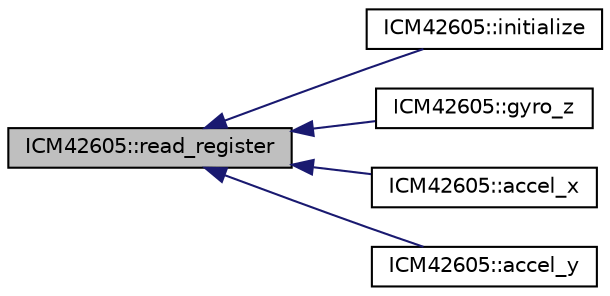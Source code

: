 digraph "ICM42605::read_register"
{
  edge [fontname="Helvetica",fontsize="10",labelfontname="Helvetica",labelfontsize="10"];
  node [fontname="Helvetica",fontsize="10",shape=record];
  rankdir="LR";
  Node39 [label="ICM42605::read_register",height=0.2,width=0.4,color="black", fillcolor="grey75", style="filled", fontcolor="black"];
  Node39 -> Node40 [dir="back",color="midnightblue",fontsize="10",style="solid",fontname="Helvetica"];
  Node40 [label="ICM42605::initialize",height=0.2,width=0.4,color="black", fillcolor="white", style="filled",URL="$class_i_c_m42605.html#a4a1ddbbdd8501d770ddb3259e396f039"];
  Node39 -> Node41 [dir="back",color="midnightblue",fontsize="10",style="solid",fontname="Helvetica"];
  Node41 [label="ICM42605::gyro_z",height=0.2,width=0.4,color="black", fillcolor="white", style="filled",URL="$class_i_c_m42605.html#ab43f16d2205c99c8a37070355406216c"];
  Node39 -> Node42 [dir="back",color="midnightblue",fontsize="10",style="solid",fontname="Helvetica"];
  Node42 [label="ICM42605::accel_x",height=0.2,width=0.4,color="black", fillcolor="white", style="filled",URL="$class_i_c_m42605.html#a267b83d3e0794bfa4f1e8f88a3dd1ff0"];
  Node39 -> Node43 [dir="back",color="midnightblue",fontsize="10",style="solid",fontname="Helvetica"];
  Node43 [label="ICM42605::accel_y",height=0.2,width=0.4,color="black", fillcolor="white", style="filled",URL="$class_i_c_m42605.html#ad94c46f395f8620d4ade80021a6e93c4"];
}
